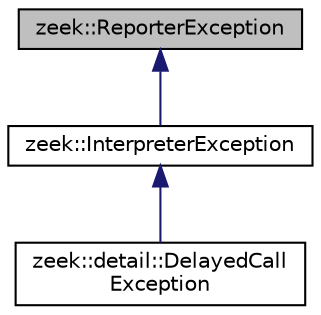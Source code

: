 digraph "zeek::ReporterException"
{
 // LATEX_PDF_SIZE
  edge [fontname="Helvetica",fontsize="10",labelfontname="Helvetica",labelfontsize="10"];
  node [fontname="Helvetica",fontsize="10",shape=record];
  Node1 [label="zeek::ReporterException",height=0.2,width=0.4,color="black", fillcolor="grey75", style="filled", fontcolor="black",tooltip=" "];
  Node1 -> Node2 [dir="back",color="midnightblue",fontsize="10",style="solid",fontname="Helvetica"];
  Node2 [label="zeek::InterpreterException",height=0.2,width=0.4,color="black", fillcolor="white", style="filled",URL="$dc/d17/classzeek_1_1InterpreterException.html",tooltip=" "];
  Node2 -> Node3 [dir="back",color="midnightblue",fontsize="10",style="solid",fontname="Helvetica"];
  Node3 [label="zeek::detail::DelayedCall\lException",height=0.2,width=0.4,color="black", fillcolor="white", style="filled",URL="$da/d4f/classzeek_1_1detail_1_1DelayedCallException.html",tooltip=" "];
}

